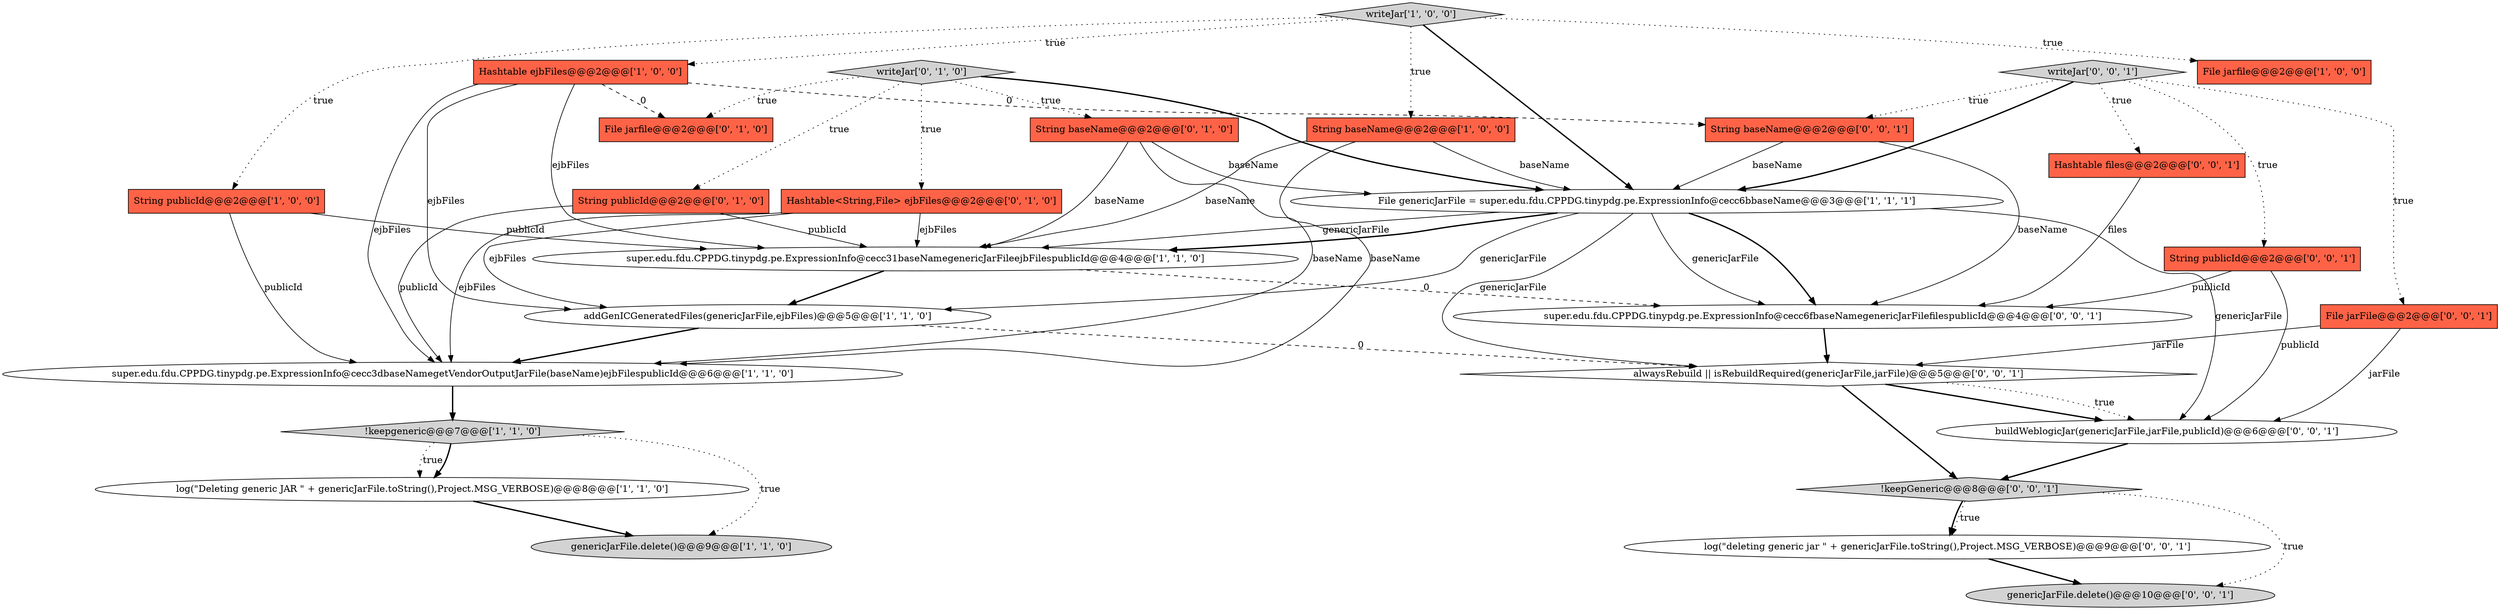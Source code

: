 digraph {
25 [style = filled, label = "!keepGeneric@@@8@@@['0', '0', '1']", fillcolor = lightgray, shape = diamond image = "AAA0AAABBB3BBB"];
21 [style = filled, label = "File jarFile@@@2@@@['0', '0', '1']", fillcolor = tomato, shape = box image = "AAA0AAABBB3BBB"];
18 [style = filled, label = "log(\"deleting generic jar \" + genericJarFile.toString(),Project.MSG_VERBOSE)@@@9@@@['0', '0', '1']", fillcolor = white, shape = ellipse image = "AAA0AAABBB3BBB"];
10 [style = filled, label = "!keepgeneric@@@7@@@['1', '1', '0']", fillcolor = lightgray, shape = diamond image = "AAA0AAABBB1BBB"];
13 [style = filled, label = "writeJar['0', '1', '0']", fillcolor = lightgray, shape = diamond image = "AAA0AAABBB2BBB"];
17 [style = filled, label = "super.edu.fdu.CPPDG.tinypdg.pe.ExpressionInfo@cecc6fbaseNamegenericJarFilefilespublicId@@@4@@@['0', '0', '1']", fillcolor = white, shape = ellipse image = "AAA0AAABBB3BBB"];
7 [style = filled, label = "super.edu.fdu.CPPDG.tinypdg.pe.ExpressionInfo@cecc3dbaseNamegetVendorOutputJarFile(baseName)ejbFilespublicId@@@6@@@['1', '1', '0']", fillcolor = white, shape = ellipse image = "AAA0AAABBB1BBB"];
26 [style = filled, label = "alwaysRebuild || isRebuildRequired(genericJarFile,jarFile)@@@5@@@['0', '0', '1']", fillcolor = white, shape = diamond image = "AAA0AAABBB3BBB"];
8 [style = filled, label = "log(\"Deleting generic JAR \" + genericJarFile.toString(),Project.MSG_VERBOSE)@@@8@@@['1', '1', '0']", fillcolor = white, shape = ellipse image = "AAA0AAABBB1BBB"];
2 [style = filled, label = "String baseName@@@2@@@['1', '0', '0']", fillcolor = tomato, shape = box image = "AAA0AAABBB1BBB"];
16 [style = filled, label = "File jarfile@@@2@@@['0', '1', '0']", fillcolor = tomato, shape = box image = "AAA1AAABBB2BBB"];
19 [style = filled, label = "buildWeblogicJar(genericJarFile,jarFile,publicId)@@@6@@@['0', '0', '1']", fillcolor = white, shape = ellipse image = "AAA0AAABBB3BBB"];
4 [style = filled, label = "genericJarFile.delete()@@@9@@@['1', '1', '0']", fillcolor = lightgray, shape = ellipse image = "AAA0AAABBB1BBB"];
14 [style = filled, label = "String baseName@@@2@@@['0', '1', '0']", fillcolor = tomato, shape = box image = "AAA0AAABBB2BBB"];
1 [style = filled, label = "super.edu.fdu.CPPDG.tinypdg.pe.ExpressionInfo@cecc31baseNamegenericJarFileejbFilespublicId@@@4@@@['1', '1', '0']", fillcolor = white, shape = ellipse image = "AAA0AAABBB1BBB"];
23 [style = filled, label = "genericJarFile.delete()@@@10@@@['0', '0', '1']", fillcolor = lightgray, shape = ellipse image = "AAA0AAABBB3BBB"];
11 [style = filled, label = "writeJar['1', '0', '0']", fillcolor = lightgray, shape = diamond image = "AAA0AAABBB1BBB"];
24 [style = filled, label = "String publicId@@@2@@@['0', '0', '1']", fillcolor = tomato, shape = box image = "AAA0AAABBB3BBB"];
15 [style = filled, label = "String publicId@@@2@@@['0', '1', '0']", fillcolor = tomato, shape = box image = "AAA0AAABBB2BBB"];
5 [style = filled, label = "String publicId@@@2@@@['1', '0', '0']", fillcolor = tomato, shape = box image = "AAA0AAABBB1BBB"];
27 [style = filled, label = "String baseName@@@2@@@['0', '0', '1']", fillcolor = tomato, shape = box image = "AAA0AAABBB3BBB"];
0 [style = filled, label = "File genericJarFile = super.edu.fdu.CPPDG.tinypdg.pe.ExpressionInfo@cecc6bbaseName@@@3@@@['1', '1', '1']", fillcolor = white, shape = ellipse image = "AAA0AAABBB1BBB"];
20 [style = filled, label = "writeJar['0', '0', '1']", fillcolor = lightgray, shape = diamond image = "AAA0AAABBB3BBB"];
9 [style = filled, label = "addGenICGeneratedFiles(genericJarFile,ejbFiles)@@@5@@@['1', '1', '0']", fillcolor = white, shape = ellipse image = "AAA0AAABBB1BBB"];
12 [style = filled, label = "Hashtable<String,File> ejbFiles@@@2@@@['0', '1', '0']", fillcolor = tomato, shape = box image = "AAA0AAABBB2BBB"];
6 [style = filled, label = "Hashtable ejbFiles@@@2@@@['1', '0', '0']", fillcolor = tomato, shape = box image = "AAA1AAABBB1BBB"];
3 [style = filled, label = "File jarfile@@@2@@@['1', '0', '0']", fillcolor = tomato, shape = box image = "AAA0AAABBB1BBB"];
22 [style = filled, label = "Hashtable files@@@2@@@['0', '0', '1']", fillcolor = tomato, shape = box image = "AAA0AAABBB3BBB"];
10->8 [style = dotted, label="true"];
0->9 [style = solid, label="genericJarFile"];
6->1 [style = solid, label="ejbFiles"];
13->16 [style = dotted, label="true"];
17->26 [style = bold, label=""];
0->19 [style = solid, label="genericJarFile"];
22->17 [style = solid, label="files"];
18->23 [style = bold, label=""];
13->12 [style = dotted, label="true"];
20->24 [style = dotted, label="true"];
7->10 [style = bold, label=""];
12->9 [style = solid, label="ejbFiles"];
27->0 [style = solid, label="baseName"];
0->17 [style = bold, label=""];
26->25 [style = bold, label=""];
14->7 [style = solid, label="baseName"];
20->0 [style = bold, label=""];
25->18 [style = bold, label=""];
21->19 [style = solid, label="jarFile"];
20->27 [style = dotted, label="true"];
6->9 [style = solid, label="ejbFiles"];
5->7 [style = solid, label="publicId"];
11->5 [style = dotted, label="true"];
27->17 [style = solid, label="baseName"];
5->1 [style = solid, label="publicId"];
24->17 [style = solid, label="publicId"];
26->19 [style = dotted, label="true"];
20->21 [style = dotted, label="true"];
9->7 [style = bold, label=""];
26->19 [style = bold, label=""];
12->7 [style = solid, label="ejbFiles"];
14->0 [style = solid, label="baseName"];
1->9 [style = bold, label=""];
19->25 [style = bold, label=""];
25->18 [style = dotted, label="true"];
21->26 [style = solid, label="jarFile"];
24->19 [style = solid, label="publicId"];
2->1 [style = solid, label="baseName"];
6->7 [style = solid, label="ejbFiles"];
11->0 [style = bold, label=""];
11->2 [style = dotted, label="true"];
0->1 [style = solid, label="genericJarFile"];
6->16 [style = dashed, label="0"];
1->17 [style = dashed, label="0"];
10->8 [style = bold, label=""];
2->7 [style = solid, label="baseName"];
6->27 [style = dashed, label="0"];
0->17 [style = solid, label="genericJarFile"];
0->1 [style = bold, label=""];
11->6 [style = dotted, label="true"];
9->26 [style = dashed, label="0"];
12->1 [style = solid, label="ejbFiles"];
13->15 [style = dotted, label="true"];
15->1 [style = solid, label="publicId"];
20->22 [style = dotted, label="true"];
25->23 [style = dotted, label="true"];
0->26 [style = solid, label="genericJarFile"];
8->4 [style = bold, label=""];
10->4 [style = dotted, label="true"];
14->1 [style = solid, label="baseName"];
15->7 [style = solid, label="publicId"];
2->0 [style = solid, label="baseName"];
11->3 [style = dotted, label="true"];
13->14 [style = dotted, label="true"];
13->0 [style = bold, label=""];
}
